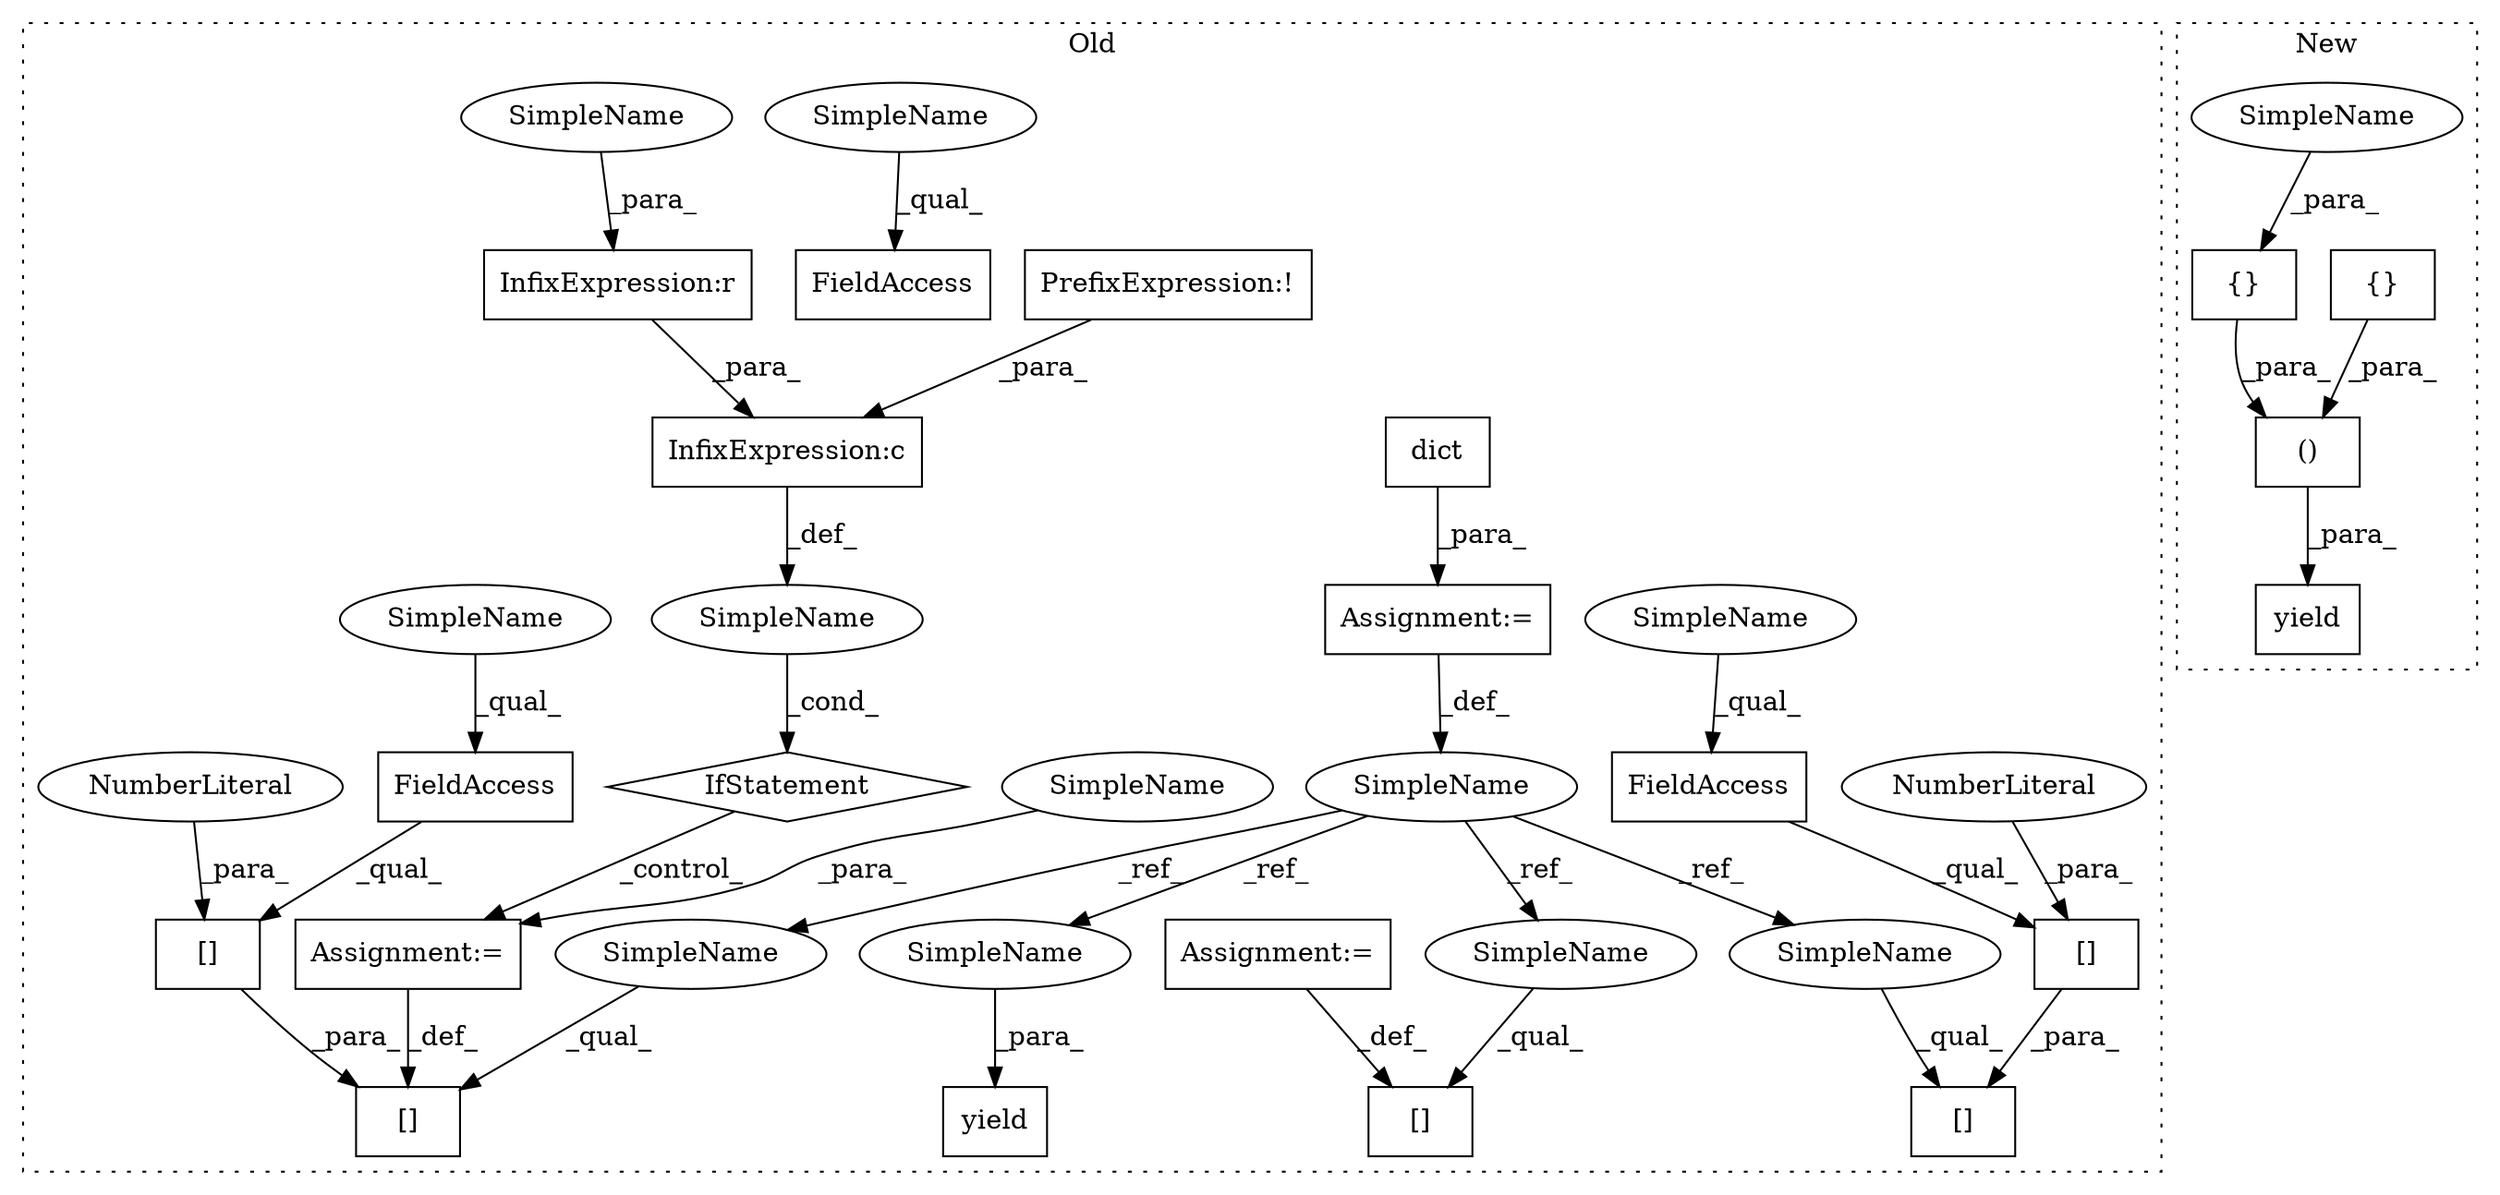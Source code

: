 digraph G {
subgraph cluster0 {
1 [label="IfStatement" a="25" s="7357,7386" l="4,2" shape="diamond"];
3 [label="Assignment:=" a="7" s="7431" l="1" shape="box"];
4 [label="SimpleName" a="42" s="" l="" shape="ellipse"];
5 [label="InfixExpression:r" a="27" s="7365" l="4" shape="box"];
7 [label="[]" a="2" s="7400,7430" l="10,1" shape="box"];
8 [label="Assignment:=" a="7" s="7091" l="1" shape="box"];
9 [label="SimpleName" a="42" s="7082" l="9" shape="ellipse"];
10 [label="yield" a="112" s="7455" l="7" shape="box"];
12 [label="[]" a="2" s="7306,7332" l="10,1" shape="box"];
13 [label="[]" a="2" s="7151,7175" l="10,1" shape="box"];
15 [label="dict" a="32" s="7092" l="6" shape="box"];
16 [label="[]" a="2" s="7161,7174" l="12,1" shape="box"];
17 [label="NumberLiteral" a="34" s="7173" l="1" shape="ellipse"];
18 [label="FieldAccess" a="22" s="7161" l="11" shape="box"];
19 [label="FieldAccess" a="22" s="7316" l="13" shape="box"];
20 [label="Assignment:=" a="7" s="7333" l="1" shape="box"];
21 [label="FieldAccess" a="22" s="7410" l="17" shape="box"];
22 [label="[]" a="2" s="7410,7429" l="18,1" shape="box"];
23 [label="NumberLiteral" a="34" s="7428" l="1" shape="ellipse"];
24 [label="PrefixExpression:!" a="38" s="7378" l="1" shape="box"];
25 [label="InfixExpression:c" a="27" s="7374" l="4" shape="box"];
26 [label="SimpleName" a="42" s="7410" l="4" shape="ellipse"];
27 [label="SimpleName" a="42" s="7316" l="4" shape="ellipse"];
28 [label="SimpleName" a="42" s="7161" l="4" shape="ellipse"];
29 [label="SimpleName" a="42" s="7400" l="9" shape="ellipse"];
30 [label="SimpleName" a="42" s="7462" l="9" shape="ellipse"];
31 [label="SimpleName" a="42" s="7306" l="9" shape="ellipse"];
32 [label="SimpleName" a="42" s="7151" l="9" shape="ellipse"];
33 [label="SimpleName" a="42" s="7432" l="3" shape="ellipse"];
34 [label="SimpleName" a="42" s="7362" l="3" shape="ellipse"];
label = "Old";
style="dotted";
}
subgraph cluster1 {
2 [label="yield" a="112" s="5259" l="16" shape="box"];
6 [label="()" a="106" s="5275" l="68" shape="box"];
11 [label="{}" a="4" s="5338,5342" l="1,1" shape="box"];
14 [label="{}" a="4" s="5284,5288" l="1,1" shape="box"];
35 [label="SimpleName" a="42" s="5339" l="3" shape="ellipse"];
label = "New";
style="dotted";
}
1 -> 3 [label="_control_"];
3 -> 7 [label="_def_"];
4 -> 1 [label="_cond_"];
5 -> 25 [label="_para_"];
6 -> 2 [label="_para_"];
8 -> 9 [label="_def_"];
9 -> 31 [label="_ref_"];
9 -> 32 [label="_ref_"];
9 -> 30 [label="_ref_"];
9 -> 29 [label="_ref_"];
11 -> 6 [label="_para_"];
14 -> 6 [label="_para_"];
15 -> 8 [label="_para_"];
16 -> 13 [label="_para_"];
17 -> 16 [label="_para_"];
18 -> 16 [label="_qual_"];
20 -> 12 [label="_def_"];
21 -> 22 [label="_qual_"];
22 -> 7 [label="_para_"];
23 -> 22 [label="_para_"];
24 -> 25 [label="_para_"];
25 -> 4 [label="_def_"];
26 -> 21 [label="_qual_"];
27 -> 19 [label="_qual_"];
28 -> 18 [label="_qual_"];
29 -> 7 [label="_qual_"];
30 -> 10 [label="_para_"];
31 -> 12 [label="_qual_"];
32 -> 13 [label="_qual_"];
33 -> 3 [label="_para_"];
34 -> 5 [label="_para_"];
35 -> 11 [label="_para_"];
}